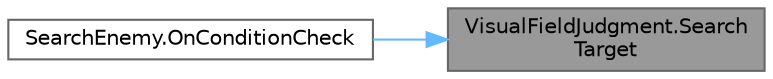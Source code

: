 digraph "VisualFieldJudgment.SearchTarget"
{
 // LATEX_PDF_SIZE
  bgcolor="transparent";
  edge [fontname=Helvetica,fontsize=10,labelfontname=Helvetica,labelfontsize=10];
  node [fontname=Helvetica,fontsize=10,shape=box,height=0.2,width=0.4];
  rankdir="RL";
  Node1 [id="Node000001",label="VisualFieldJudgment.Search\lTarget",height=0.2,width=0.4,color="gray40", fillcolor="grey60", style="filled", fontcolor="black",tooltip=" "];
  Node1 -> Node2 [id="edge1_Node000001_Node000002",dir="back",color="steelblue1",style="solid",tooltip=" "];
  Node2 [id="Node000002",label="SearchEnemy.OnConditionCheck",height=0.2,width=0.4,color="grey40", fillcolor="white", style="filled",URL="$class_search_enemy.html#a531ad926cd989b17f544f225c07a01c3",tooltip=" "];
}
